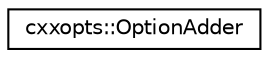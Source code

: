 digraph "Graphical Class Hierarchy"
{
 // LATEX_PDF_SIZE
  edge [fontname="Helvetica",fontsize="10",labelfontname="Helvetica",labelfontsize="10"];
  node [fontname="Helvetica",fontsize="10",shape=record];
  rankdir="LR";
  Node0 [label="cxxopts::OptionAdder",height=0.2,width=0.4,color="black", fillcolor="white", style="filled",URL="$classcxxopts_1_1_option_adder.html",tooltip=" "];
}
